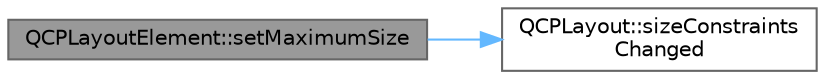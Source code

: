digraph "QCPLayoutElement::setMaximumSize"
{
 // LATEX_PDF_SIZE
  bgcolor="transparent";
  edge [fontname=Helvetica,fontsize=10,labelfontname=Helvetica,labelfontsize=10];
  node [fontname=Helvetica,fontsize=10,shape=box,height=0.2,width=0.4];
  rankdir="LR";
  Node1 [label="QCPLayoutElement::setMaximumSize",height=0.2,width=0.4,color="gray40", fillcolor="grey60", style="filled", fontcolor="black",tooltip=" "];
  Node1 -> Node2 [color="steelblue1",style="solid"];
  Node2 [label="QCPLayout::sizeConstraints\lChanged",height=0.2,width=0.4,color="grey40", fillcolor="white", style="filled",URL="$class_q_c_p_layout.html#aeac66a292f65cf7f8adf94eb92345b3e",tooltip=" "];
}
